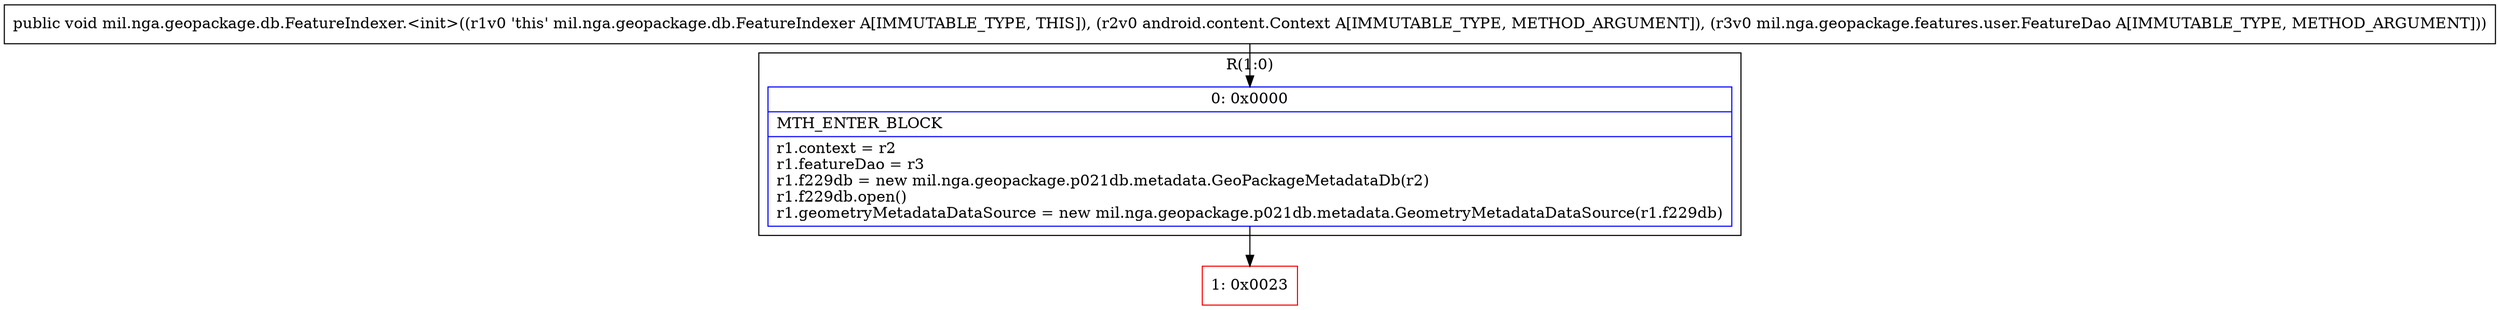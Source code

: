 digraph "CFG formil.nga.geopackage.db.FeatureIndexer.\<init\>(Landroid\/content\/Context;Lmil\/nga\/geopackage\/features\/user\/FeatureDao;)V" {
subgraph cluster_Region_1918067554 {
label = "R(1:0)";
node [shape=record,color=blue];
Node_0 [shape=record,label="{0\:\ 0x0000|MTH_ENTER_BLOCK\l|r1.context = r2\lr1.featureDao = r3\lr1.f229db = new mil.nga.geopackage.p021db.metadata.GeoPackageMetadataDb(r2)\lr1.f229db.open()\lr1.geometryMetadataDataSource = new mil.nga.geopackage.p021db.metadata.GeometryMetadataDataSource(r1.f229db)\l}"];
}
Node_1 [shape=record,color=red,label="{1\:\ 0x0023}"];
MethodNode[shape=record,label="{public void mil.nga.geopackage.db.FeatureIndexer.\<init\>((r1v0 'this' mil.nga.geopackage.db.FeatureIndexer A[IMMUTABLE_TYPE, THIS]), (r2v0 android.content.Context A[IMMUTABLE_TYPE, METHOD_ARGUMENT]), (r3v0 mil.nga.geopackage.features.user.FeatureDao A[IMMUTABLE_TYPE, METHOD_ARGUMENT])) }"];
MethodNode -> Node_0;
Node_0 -> Node_1;
}

